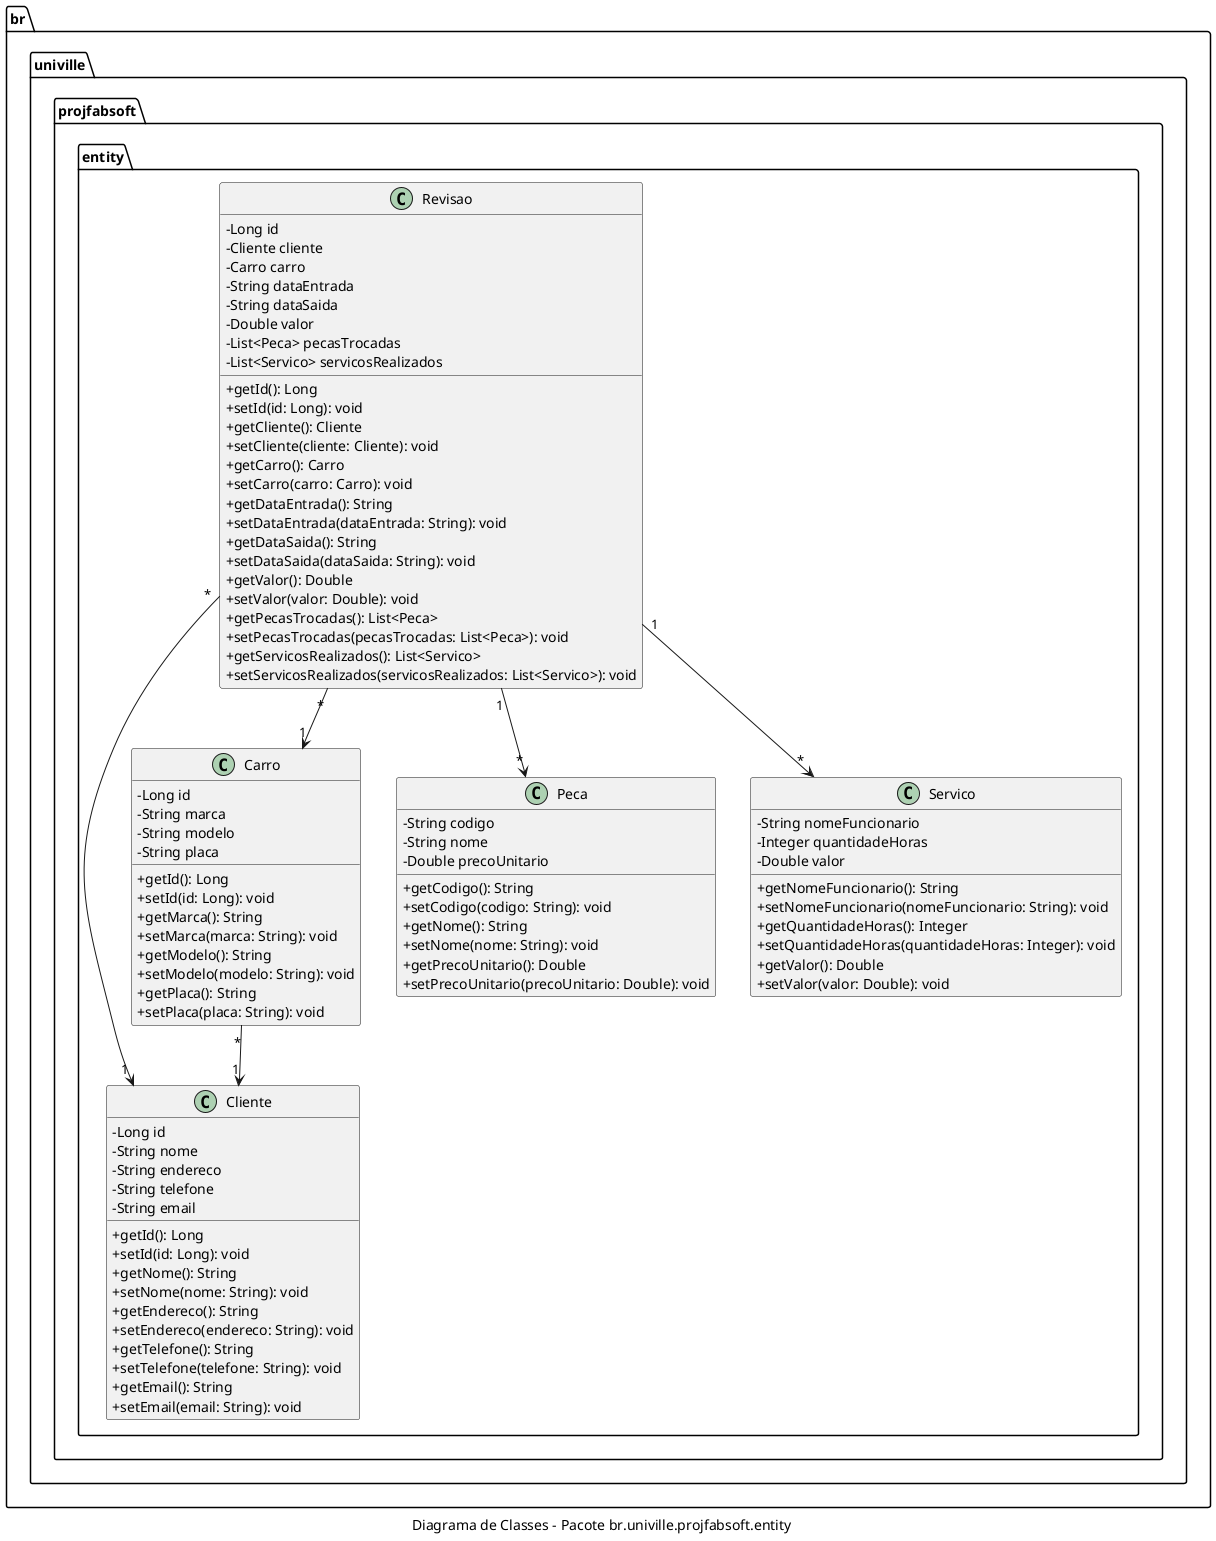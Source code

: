 @startuml
skinparam classAttributeIconSize 0
caption Diagrama de Classes - Pacote br.univille.projfabsoft.entity

package br.univille.projfabsoft.entity {
    class Cliente {
        - Long id
        - String nome
        - String endereco
        - String telefone
        - String email

        + getId(): Long
        + setId(id: Long): void
        + getNome(): String
        + setNome(nome: String): void
        + getEndereco(): String
        + setEndereco(endereco: String): void
        + getTelefone(): String
        + setTelefone(telefone: String): void
        + getEmail(): String
        + setEmail(email: String): void
    }

    class Carro {
        - Long id
        - String marca
        - String modelo
        - String placa

        + getId(): Long
        + setId(id: Long): void
        + getMarca(): String
        + setMarca(marca: String): void
        + getModelo(): String
        + setModelo(modelo: String): void
        + getPlaca(): String
        + setPlaca(placa: String): void
    }

    class Revisao {
        - Long id
        - Cliente cliente
        - Carro carro
        - String dataEntrada
        - String dataSaida
        - Double valor
        - List<Peca> pecasTrocadas
        - List<Servico> servicosRealizados

        + getId(): Long
        + setId(id: Long): void
        + getCliente(): Cliente
        + setCliente(cliente: Cliente): void
        + getCarro(): Carro
        + setCarro(carro: Carro): void
        + getDataEntrada(): String
        + setDataEntrada(dataEntrada: String): void
        + getDataSaida(): String
        + setDataSaida(dataSaida: String): void
        + getValor(): Double
        + setValor(valor: Double): void
        + getPecasTrocadas(): List<Peca>
        + setPecasTrocadas(pecasTrocadas: List<Peca>): void
        + getServicosRealizados(): List<Servico>
        + setServicosRealizados(servicosRealizados: List<Servico>): void
    }

    class Peca {
        - String codigo
        - String nome
        - Double precoUnitario

        + getCodigo(): String
        + setCodigo(codigo: String): void
        + getNome(): String
        + setNome(nome: String): void
        + getPrecoUnitario(): Double
        + setPrecoUnitario(precoUnitario: Double): void
    }

    class Servico {
        - String nomeFuncionario
        - Integer quantidadeHoras
        - Double valor

        + getNomeFuncionario(): String
        + setNomeFuncionario(nomeFuncionario: String): void
        + getQuantidadeHoras(): Integer
        + setQuantidadeHoras(quantidadeHoras: Integer): void
        + getValor(): Double
        + setValor(valor: Double): void
    }

    Carro "*" --> "1" Cliente
    Revisao "*" --> "1" Cliente
    Revisao "*" --> "1" Carro
    Revisao "1" --> "*" Peca
    Revisao "1" --> "*" Servico
}
@enduml